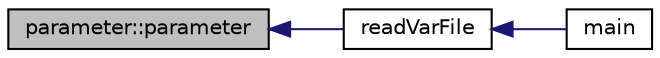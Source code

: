 digraph "parameter::parameter"
{
  edge [fontname="Helvetica",fontsize="10",labelfontname="Helvetica",labelfontsize="10"];
  node [fontname="Helvetica",fontsize="10",shape=record];
  rankdir="LR";
  Node1 [label="parameter::parameter",height=0.2,width=0.4,color="black", fillcolor="grey75", style="filled", fontcolor="black"];
  Node1 -> Node2 [dir="back",color="midnightblue",fontsize="10",style="solid",fontname="Helvetica"];
  Node2 [label="readVarFile",height=0.2,width=0.4,color="black", fillcolor="white", style="filled",URL="$dc/d1d/set2root_8cpp.html#a978e688c3adc1743e49e8c3424b50b08"];
  Node2 -> Node3 [dir="back",color="midnightblue",fontsize="10",style="solid",fontname="Helvetica"];
  Node3 [label="main",height=0.2,width=0.4,color="black", fillcolor="white", style="filled",URL="$dc/d1d/set2root_8cpp.html#a0ddf1224851353fc92bfbff6f499fa97"];
}

